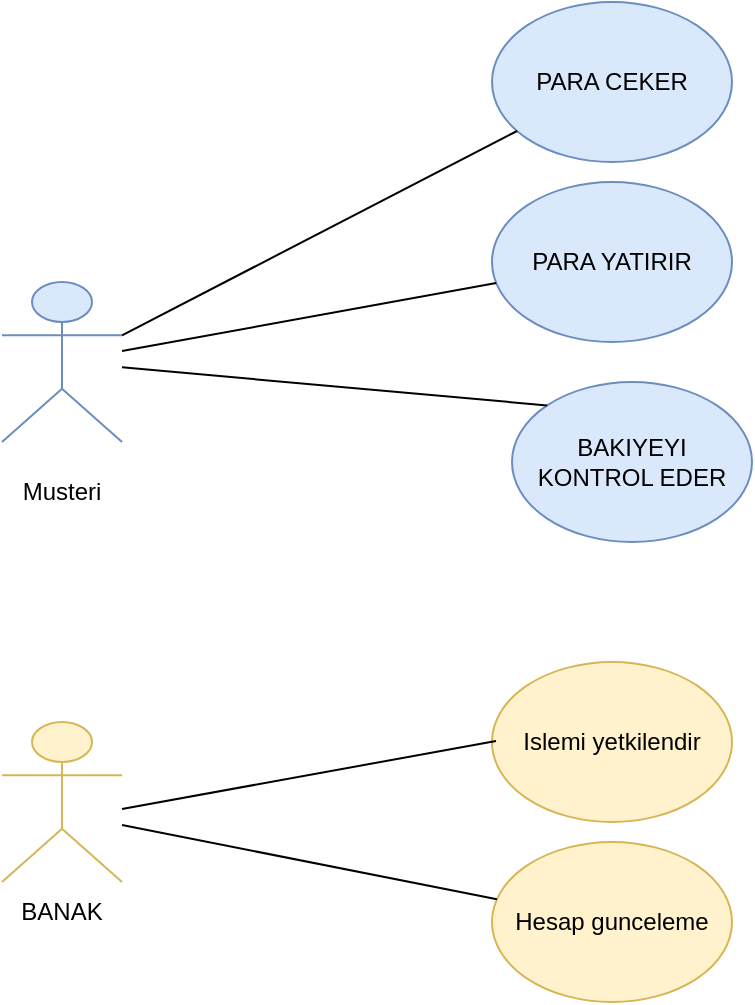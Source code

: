 <mxfile version="23.1.5" type="device">
  <diagram name="Page-1" id="GeZ4q9c_LSWayCHz3ktu">
    <mxGraphModel dx="794" dy="519" grid="1" gridSize="10" guides="1" tooltips="1" connect="1" arrows="1" fold="1" page="1" pageScale="1" pageWidth="850" pageHeight="1100" math="0" shadow="0">
      <root>
        <mxCell id="0" />
        <mxCell id="1" parent="0" />
        <mxCell id="D4617x1Ep0FOKEcwXozs-3" value="PARA CEKER" style="ellipse;whiteSpace=wrap;html=1;fillColor=#dae8fc;strokeColor=#6c8ebf;" parent="1" vertex="1">
          <mxGeometry x="355" y="60" width="120" height="80" as="geometry" />
        </mxCell>
        <mxCell id="D4617x1Ep0FOKEcwXozs-4" value="PARA YATIRIR" style="ellipse;whiteSpace=wrap;html=1;fillColor=#dae8fc;strokeColor=#6c8ebf;" parent="1" vertex="1">
          <mxGeometry x="355" y="150" width="120" height="80" as="geometry" />
        </mxCell>
        <mxCell id="D4617x1Ep0FOKEcwXozs-5" value="BAKIYEYI&lt;br&gt;KONTROL EDER" style="ellipse;whiteSpace=wrap;html=1;fillColor=#dae8fc;strokeColor=#6c8ebf;" parent="1" vertex="1">
          <mxGeometry x="365" y="250" width="120" height="80" as="geometry" />
        </mxCell>
        <mxCell id="D4617x1Ep0FOKEcwXozs-6" value="Islemi yetkilendir" style="ellipse;whiteSpace=wrap;html=1;fillColor=#fff2cc;strokeColor=#d6b656;" parent="1" vertex="1">
          <mxGeometry x="355" y="390" width="120" height="80" as="geometry" />
        </mxCell>
        <mxCell id="D4617x1Ep0FOKEcwXozs-7" value="Hesap gunceleme" style="ellipse;whiteSpace=wrap;html=1;fillColor=#fff2cc;strokeColor=#d6b656;" parent="1" vertex="1">
          <mxGeometry x="355" y="480" width="120" height="80" as="geometry" />
        </mxCell>
        <mxCell id="D4617x1Ep0FOKEcwXozs-10" value="BANAK" style="text;html=1;align=center;verticalAlign=middle;whiteSpace=wrap;rounded=0;" parent="1" vertex="1">
          <mxGeometry x="110" y="500" width="60" height="30" as="geometry" />
        </mxCell>
        <mxCell id="D4617x1Ep0FOKEcwXozs-11" value="" style="html=1;image=img/lib/clip_art/people/Suit_Man_128x128.png;shape=umlActor;verticalLabelPosition=bottom;verticalAlign=top;fillColor=#dae8fc;strokeColor=#6c8ebf;" parent="1" vertex="1">
          <mxGeometry x="110" y="200" width="60" height="80" as="geometry" />
        </mxCell>
        <mxCell id="D4617x1Ep0FOKEcwXozs-12" value="Musteri" style="text;html=1;align=center;verticalAlign=middle;whiteSpace=wrap;rounded=0;" parent="1" vertex="1">
          <mxGeometry x="110" y="290" width="60" height="30" as="geometry" />
        </mxCell>
        <mxCell id="6SgIyJHCmq6SgbA7mmcv-4" value="" style="html=1;image=img/lib/clip_art/people/Suit_Man_128x128.png;shape=umlActor;verticalLabelPosition=bottom;verticalAlign=top;fillColor=#fff2cc;strokeColor=#d6b656;" vertex="1" parent="1">
          <mxGeometry x="110" y="420" width="60" height="80" as="geometry" />
        </mxCell>
        <mxCell id="6SgIyJHCmq6SgbA7mmcv-6" value="" style="edgeStyle=none;html=1;endArrow=none;verticalAlign=bottom;rounded=0;exitX=1;exitY=0.333;exitDx=0;exitDy=0;exitPerimeter=0;" edge="1" parent="1" source="D4617x1Ep0FOKEcwXozs-11" target="D4617x1Ep0FOKEcwXozs-3">
          <mxGeometry width="160" relative="1" as="geometry">
            <mxPoint x="140" y="130" as="sourcePoint" />
            <mxPoint x="300" y="130" as="targetPoint" />
          </mxGeometry>
        </mxCell>
        <mxCell id="6SgIyJHCmq6SgbA7mmcv-7" value="" style="edgeStyle=none;html=1;endArrow=none;verticalAlign=bottom;rounded=0;entryX=0;entryY=0;entryDx=0;entryDy=0;" edge="1" parent="1" source="D4617x1Ep0FOKEcwXozs-11" target="D4617x1Ep0FOKEcwXozs-5">
          <mxGeometry width="160" relative="1" as="geometry">
            <mxPoint x="165" y="218" as="sourcePoint" />
            <mxPoint x="374" y="131" as="targetPoint" />
          </mxGeometry>
        </mxCell>
        <mxCell id="6SgIyJHCmq6SgbA7mmcv-8" value="" style="edgeStyle=none;html=1;endArrow=none;verticalAlign=bottom;rounded=0;" edge="1" parent="1" source="D4617x1Ep0FOKEcwXozs-11" target="D4617x1Ep0FOKEcwXozs-4">
          <mxGeometry width="160" relative="1" as="geometry">
            <mxPoint x="175" y="228" as="sourcePoint" />
            <mxPoint x="384" y="141" as="targetPoint" />
          </mxGeometry>
        </mxCell>
        <mxCell id="6SgIyJHCmq6SgbA7mmcv-9" value="" style="edgeStyle=none;html=1;endArrow=none;verticalAlign=bottom;rounded=0;" edge="1" parent="1" target="D4617x1Ep0FOKEcwXozs-7">
          <mxGeometry width="160" relative="1" as="geometry">
            <mxPoint x="170" y="471.5" as="sourcePoint" />
            <mxPoint x="383" y="490.5" as="targetPoint" />
          </mxGeometry>
        </mxCell>
        <mxCell id="6SgIyJHCmq6SgbA7mmcv-10" value="" style="edgeStyle=none;html=1;endArrow=none;verticalAlign=bottom;rounded=0;" edge="1" parent="1">
          <mxGeometry width="160" relative="1" as="geometry">
            <mxPoint x="170" y="463.5" as="sourcePoint" />
            <mxPoint x="357" y="429.5" as="targetPoint" />
          </mxGeometry>
        </mxCell>
      </root>
    </mxGraphModel>
  </diagram>
</mxfile>
